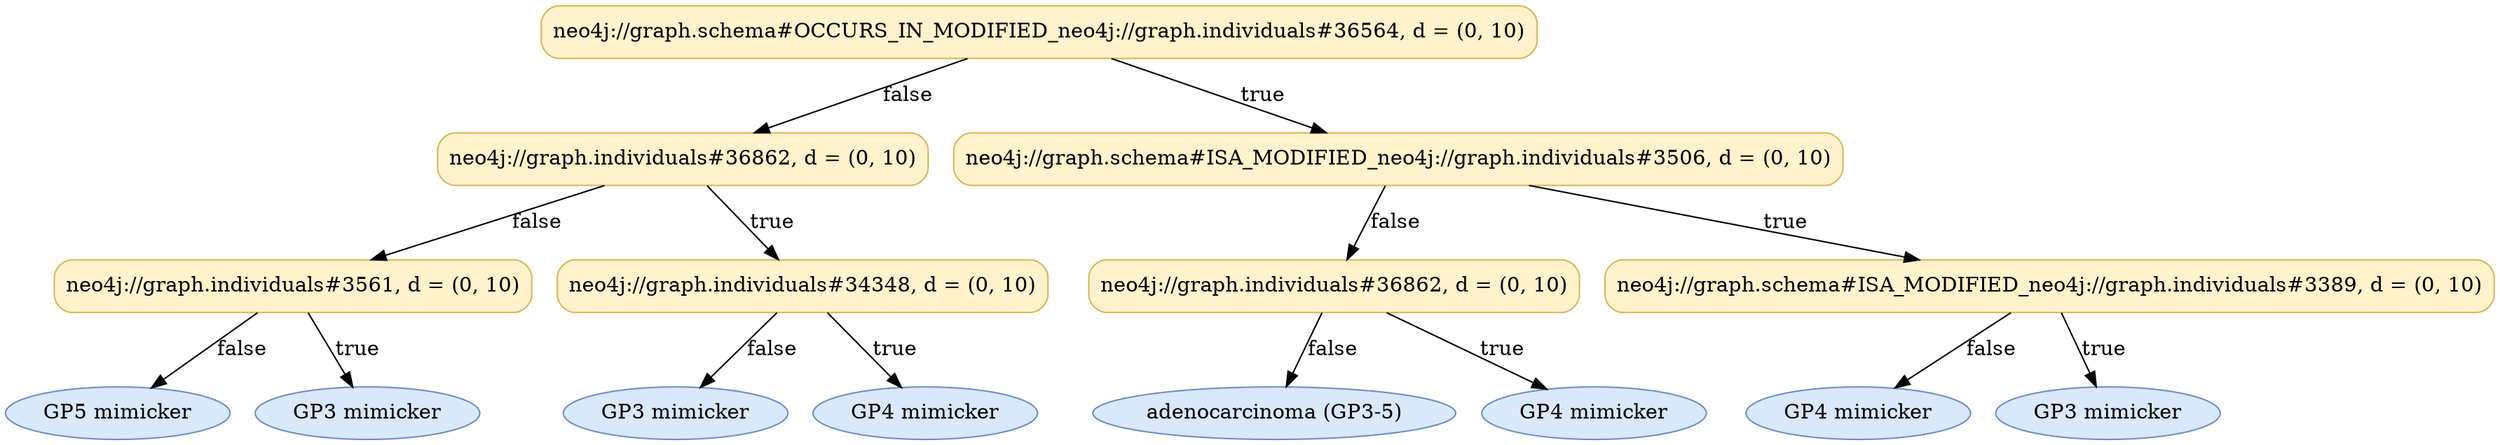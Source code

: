 digraph DT{
label=""
fontname="Times-Roman"
node[fontname="Times-Roman"];
Node1 [label="neo4j://graph.schema#OCCURS_IN_MODIFIED_neo4j://graph.individuals#36564, d = (0, 10)", fillcolor="#FFF2CC", color="#D6B656", style="rounded,filled", shape="box"];
Node2 [label="neo4j://graph.individuals#36862, d = (0, 10)", fillcolor="#FFF2CC", color="#D6B656", style="rounded,filled", shape="box"];
Node3 [label="neo4j://graph.individuals#3561, d = (0, 10)", fillcolor="#FFF2CC", color="#D6B656", style="rounded,filled", shape="box"];
Node4 [label="GP5 mimicker", fillcolor="#DAE8FC", color="#6C8EBF", style="rounded,filled", shape="ellipse"];
Node3 -> Node4 [label="false"];
Node5 [label="GP3 mimicker", fillcolor="#DAE8FC", color="#6C8EBF", style="rounded,filled", shape="ellipse"];
Node3 -> Node5 [label="true"];
Node2 -> Node3 [label="false"];
Node6 [label="neo4j://graph.individuals#34348, d = (0, 10)", fillcolor="#FFF2CC", color="#D6B656", style="rounded,filled", shape="box"];
Node7 [label="GP3 mimicker", fillcolor="#DAE8FC", color="#6C8EBF", style="rounded,filled", shape="ellipse"];
Node6 -> Node7 [label="false"];
Node8 [label="GP4 mimicker", fillcolor="#DAE8FC", color="#6C8EBF", style="rounded,filled", shape="ellipse"];
Node6 -> Node8 [label="true"];
Node2 -> Node6 [label="true"];
Node1 -> Node2 [label="false"];
Node9 [label="neo4j://graph.schema#ISA_MODIFIED_neo4j://graph.individuals#3506, d = (0, 10)", fillcolor="#FFF2CC", color="#D6B656", style="rounded,filled", shape="box"];
Node10 [label="neo4j://graph.individuals#36862, d = (0, 10)", fillcolor="#FFF2CC", color="#D6B656", style="rounded,filled", shape="box"];
Node11 [label="adenocarcinoma (GP3-5)", fillcolor="#DAE8FC", color="#6C8EBF", style="rounded,filled", shape="ellipse"];
Node10 -> Node11 [label="false"];
Node12 [label="GP4 mimicker", fillcolor="#DAE8FC", color="#6C8EBF", style="rounded,filled", shape="ellipse"];
Node10 -> Node12 [label="true"];
Node9 -> Node10 [label="false"];
Node13 [label="neo4j://graph.schema#ISA_MODIFIED_neo4j://graph.individuals#3389, d = (0, 10)", fillcolor="#FFF2CC", color="#D6B656", style="rounded,filled", shape="box"];
Node14 [label="GP4 mimicker", fillcolor="#DAE8FC", color="#6C8EBF", style="rounded,filled", shape="ellipse"];
Node13 -> Node14 [label="false"];
Node15 [label="GP3 mimicker", fillcolor="#DAE8FC", color="#6C8EBF", style="rounded,filled", shape="ellipse"];
Node13 -> Node15 [label="true"];
Node9 -> Node13 [label="true"];
Node1 -> Node9 [label="true"];
}